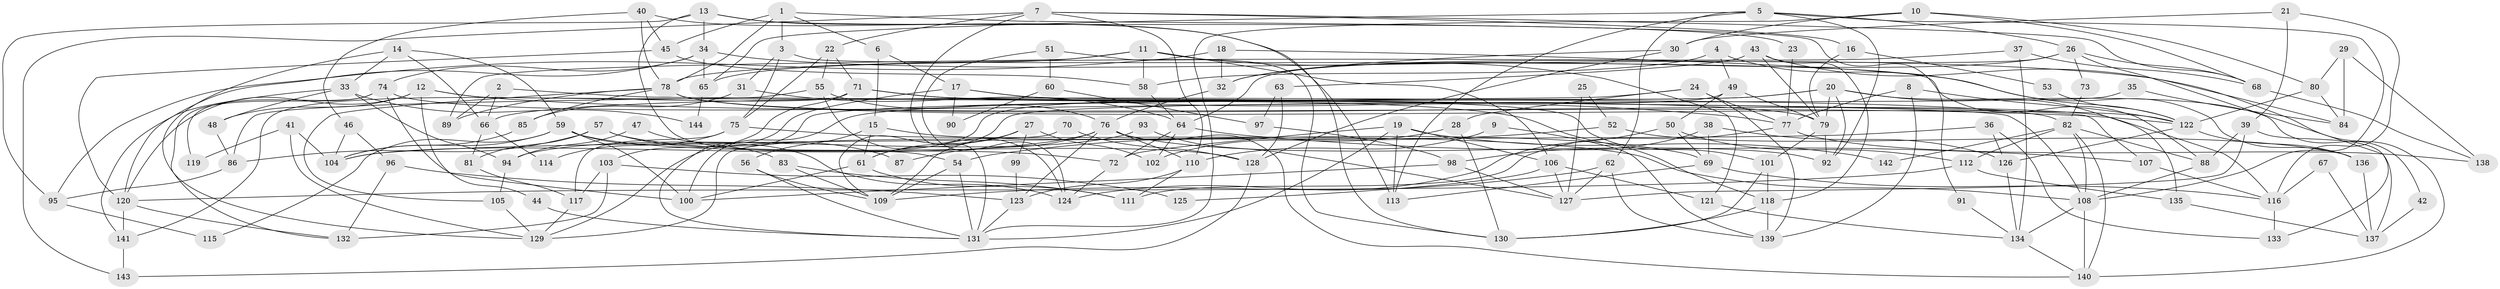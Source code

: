 // Generated by graph-tools (version 1.1) at 2025/36/03/09/25 02:36:27]
// undirected, 144 vertices, 288 edges
graph export_dot {
graph [start="1"]
  node [color=gray90,style=filled];
  1;
  2;
  3;
  4;
  5;
  6;
  7;
  8;
  9;
  10;
  11;
  12;
  13;
  14;
  15;
  16;
  17;
  18;
  19;
  20;
  21;
  22;
  23;
  24;
  25;
  26;
  27;
  28;
  29;
  30;
  31;
  32;
  33;
  34;
  35;
  36;
  37;
  38;
  39;
  40;
  41;
  42;
  43;
  44;
  45;
  46;
  47;
  48;
  49;
  50;
  51;
  52;
  53;
  54;
  55;
  56;
  57;
  58;
  59;
  60;
  61;
  62;
  63;
  64;
  65;
  66;
  67;
  68;
  69;
  70;
  71;
  72;
  73;
  74;
  75;
  76;
  77;
  78;
  79;
  80;
  81;
  82;
  83;
  84;
  85;
  86;
  87;
  88;
  89;
  90;
  91;
  92;
  93;
  94;
  95;
  96;
  97;
  98;
  99;
  100;
  101;
  102;
  103;
  104;
  105;
  106;
  107;
  108;
  109;
  110;
  111;
  112;
  113;
  114;
  115;
  116;
  117;
  118;
  119;
  120;
  121;
  122;
  123;
  124;
  125;
  126;
  127;
  128;
  129;
  130;
  131;
  132;
  133;
  134;
  135;
  136;
  137;
  138;
  139;
  140;
  141;
  142;
  143;
  144;
  1 -- 3;
  1 -- 6;
  1 -- 45;
  1 -- 78;
  1 -- 91;
  2 -- 107;
  2 -- 66;
  2 -- 89;
  3 -- 75;
  3 -- 88;
  3 -- 31;
  4 -- 58;
  4 -- 122;
  4 -- 49;
  5 -- 108;
  5 -- 26;
  5 -- 62;
  5 -- 65;
  5 -- 92;
  5 -- 113;
  6 -- 15;
  6 -- 17;
  7 -- 22;
  7 -- 131;
  7 -- 16;
  7 -- 68;
  7 -- 110;
  7 -- 143;
  8 -- 122;
  8 -- 139;
  8 -- 77;
  9 -- 110;
  9 -- 139;
  10 -- 131;
  10 -- 68;
  10 -- 30;
  10 -- 80;
  11 -- 106;
  11 -- 89;
  11 -- 58;
  11 -- 65;
  11 -- 121;
  12 -- 122;
  12 -- 108;
  12 -- 44;
  12 -- 48;
  12 -- 120;
  13 -- 34;
  13 -- 54;
  13 -- 23;
  13 -- 95;
  13 -- 130;
  14 -- 66;
  14 -- 59;
  14 -- 33;
  14 -- 129;
  15 -- 56;
  15 -- 69;
  15 -- 61;
  16 -- 79;
  16 -- 53;
  17 -- 101;
  17 -- 77;
  17 -- 90;
  17 -- 131;
  18 -- 95;
  18 -- 136;
  18 -- 32;
  19 -- 113;
  19 -- 131;
  19 -- 72;
  19 -- 106;
  19 -- 142;
  20 -- 79;
  20 -- 100;
  20 -- 42;
  20 -- 66;
  20 -- 92;
  20 -- 135;
  21 -- 30;
  21 -- 116;
  21 -- 39;
  22 -- 75;
  22 -- 55;
  22 -- 71;
  23 -- 77;
  24 -- 77;
  24 -- 28;
  24 -- 129;
  24 -- 139;
  25 -- 127;
  25 -- 52;
  26 -- 64;
  26 -- 32;
  26 -- 68;
  26 -- 73;
  26 -- 133;
  27 -- 61;
  27 -- 109;
  27 -- 99;
  27 -- 102;
  28 -- 102;
  28 -- 130;
  29 -- 138;
  29 -- 84;
  29 -- 80;
  30 -- 32;
  30 -- 128;
  31 -- 64;
  31 -- 85;
  32 -- 76;
  33 -- 141;
  33 -- 48;
  33 -- 94;
  33 -- 144;
  34 -- 120;
  34 -- 65;
  34 -- 74;
  34 -- 84;
  35 -- 84;
  35 -- 61;
  36 -- 104;
  36 -- 133;
  36 -- 126;
  37 -- 78;
  37 -- 68;
  37 -- 134;
  38 -- 69;
  38 -- 126;
  38 -- 98;
  39 -- 88;
  39 -- 127;
  39 -- 137;
  40 -- 78;
  40 -- 45;
  40 -- 46;
  40 -- 113;
  41 -- 129;
  41 -- 104;
  41 -- 119;
  42 -- 137;
  43 -- 140;
  43 -- 118;
  43 -- 63;
  43 -- 79;
  44 -- 131;
  45 -- 120;
  45 -- 58;
  46 -- 104;
  46 -- 96;
  47 -- 94;
  47 -- 124;
  48 -- 86;
  49 -- 79;
  49 -- 50;
  49 -- 109;
  50 -- 112;
  50 -- 69;
  50 -- 124;
  51 -- 124;
  51 -- 130;
  51 -- 60;
  52 -- 54;
  52 -- 136;
  53 -- 122;
  54 -- 109;
  54 -- 131;
  55 -- 124;
  55 -- 76;
  55 -- 86;
  56 -- 131;
  56 -- 109;
  57 -- 128;
  57 -- 86;
  57 -- 81;
  57 -- 87;
  58 -- 64;
  59 -- 100;
  59 -- 104;
  59 -- 72;
  59 -- 83;
  59 -- 115;
  60 -- 97;
  60 -- 90;
  61 -- 100;
  61 -- 111;
  62 -- 127;
  62 -- 109;
  62 -- 139;
  63 -- 128;
  63 -- 97;
  64 -- 72;
  64 -- 102;
  64 -- 107;
  65 -- 144;
  66 -- 81;
  66 -- 114;
  67 -- 116;
  67 -- 137;
  68 -- 138;
  69 -- 113;
  69 -- 116;
  70 -- 128;
  70 -- 129;
  71 -- 118;
  71 -- 82;
  71 -- 103;
  71 -- 141;
  72 -- 124;
  73 -- 82;
  74 -- 79;
  74 -- 100;
  74 -- 119;
  74 -- 132;
  75 -- 108;
  75 -- 117;
  75 -- 114;
  76 -- 110;
  76 -- 92;
  76 -- 87;
  76 -- 104;
  76 -- 123;
  76 -- 140;
  77 -- 111;
  77 -- 138;
  78 -- 122;
  78 -- 85;
  78 -- 89;
  78 -- 105;
  78 -- 116;
  79 -- 92;
  79 -- 101;
  80 -- 84;
  80 -- 122;
  81 -- 117;
  82 -- 108;
  82 -- 88;
  82 -- 112;
  82 -- 140;
  82 -- 142;
  83 -- 109;
  83 -- 111;
  85 -- 104;
  86 -- 95;
  88 -- 108;
  91 -- 134;
  93 -- 127;
  93 -- 94;
  94 -- 105;
  95 -- 115;
  96 -- 123;
  96 -- 132;
  97 -- 98;
  98 -- 127;
  98 -- 100;
  99 -- 123;
  101 -- 130;
  101 -- 118;
  103 -- 132;
  103 -- 117;
  103 -- 125;
  105 -- 129;
  106 -- 121;
  106 -- 125;
  106 -- 127;
  107 -- 116;
  108 -- 140;
  108 -- 134;
  110 -- 111;
  110 -- 123;
  112 -- 120;
  112 -- 135;
  116 -- 133;
  117 -- 129;
  118 -- 139;
  118 -- 130;
  120 -- 132;
  120 -- 141;
  121 -- 134;
  122 -- 126;
  122 -- 136;
  123 -- 131;
  126 -- 134;
  128 -- 143;
  134 -- 140;
  135 -- 137;
  136 -- 137;
  141 -- 143;
}
